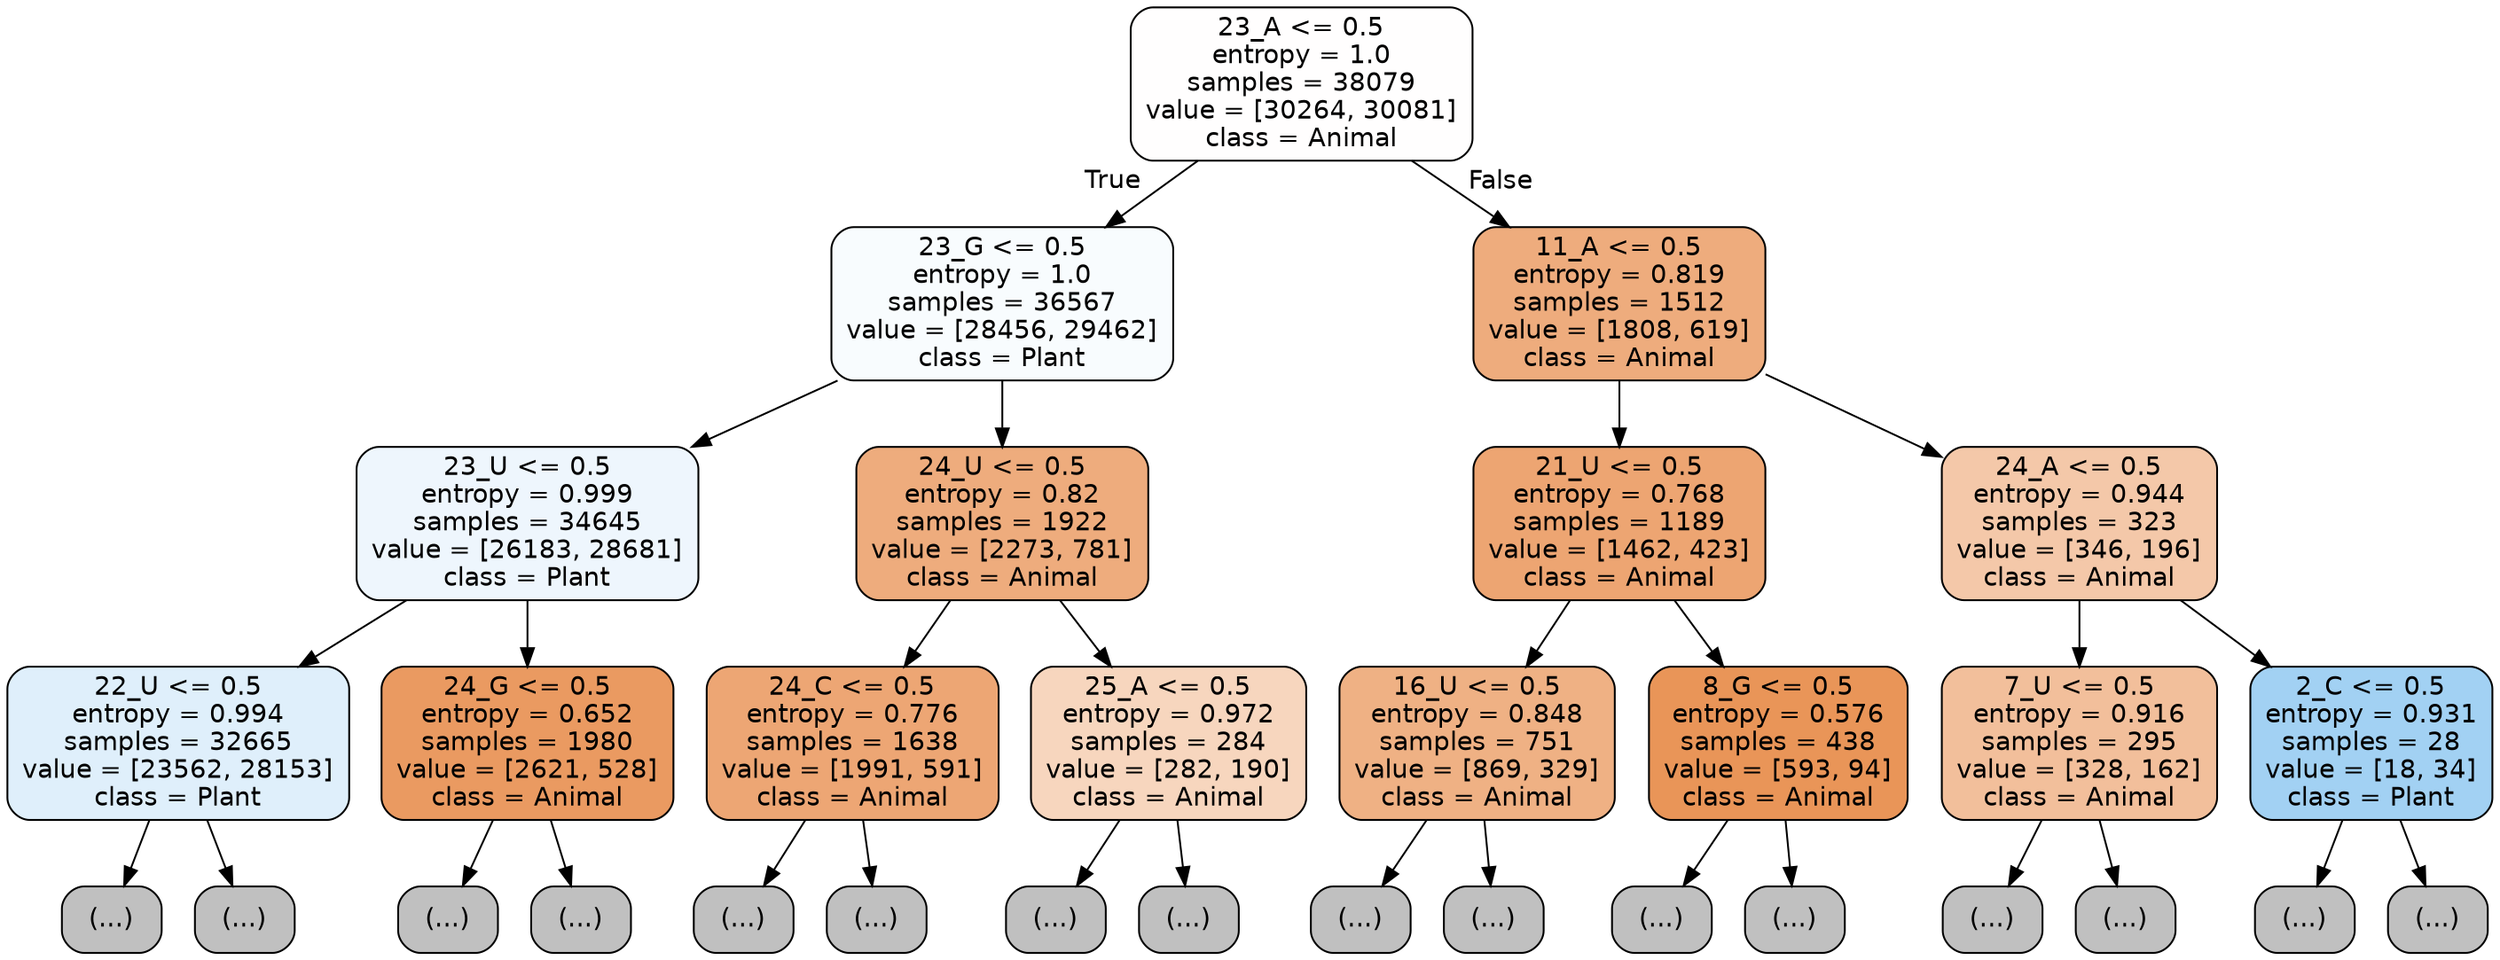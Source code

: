 digraph Tree {
node [shape=box, style="filled, rounded", color="black", fontname="helvetica"] ;
edge [fontname="helvetica"] ;
0 [label="23_A <= 0.5\nentropy = 1.0\nsamples = 38079\nvalue = [30264, 30081]\nclass = Animal", fillcolor="#fffefe"] ;
1 [label="23_G <= 0.5\nentropy = 1.0\nsamples = 36567\nvalue = [28456, 29462]\nclass = Plant", fillcolor="#f8fcfe"] ;
0 -> 1 [labeldistance=2.5, labelangle=45, headlabel="True"] ;
2 [label="23_U <= 0.5\nentropy = 0.999\nsamples = 34645\nvalue = [26183, 28681]\nclass = Plant", fillcolor="#eef6fd"] ;
1 -> 2 ;
3 [label="22_U <= 0.5\nentropy = 0.994\nsamples = 32665\nvalue = [23562, 28153]\nclass = Plant", fillcolor="#dfeffb"] ;
2 -> 3 ;
4 [label="(...)", fillcolor="#C0C0C0"] ;
3 -> 4 ;
12929 [label="(...)", fillcolor="#C0C0C0"] ;
3 -> 12929 ;
14484 [label="24_G <= 0.5\nentropy = 0.652\nsamples = 1980\nvalue = [2621, 528]\nclass = Animal", fillcolor="#ea9a61"] ;
2 -> 14484 ;
14485 [label="(...)", fillcolor="#C0C0C0"] ;
14484 -> 14485 ;
15078 [label="(...)", fillcolor="#C0C0C0"] ;
14484 -> 15078 ;
15201 [label="24_U <= 0.5\nentropy = 0.82\nsamples = 1922\nvalue = [2273, 781]\nclass = Animal", fillcolor="#eeac7d"] ;
1 -> 15201 ;
15202 [label="24_C <= 0.5\nentropy = 0.776\nsamples = 1638\nvalue = [1991, 591]\nclass = Animal", fillcolor="#eda674"] ;
15201 -> 15202 ;
15203 [label="(...)", fillcolor="#C0C0C0"] ;
15202 -> 15203 ;
15710 [label="(...)", fillcolor="#C0C0C0"] ;
15202 -> 15710 ;
15829 [label="25_A <= 0.5\nentropy = 0.972\nsamples = 284\nvalue = [282, 190]\nclass = Animal", fillcolor="#f7d6be"] ;
15201 -> 15829 ;
15830 [label="(...)", fillcolor="#C0C0C0"] ;
15829 -> 15830 ;
15969 [label="(...)", fillcolor="#C0C0C0"] ;
15829 -> 15969 ;
15974 [label="11_A <= 0.5\nentropy = 0.819\nsamples = 1512\nvalue = [1808, 619]\nclass = Animal", fillcolor="#eeac7d"] ;
0 -> 15974 [labeldistance=2.5, labelangle=-45, headlabel="False"] ;
15975 [label="21_U <= 0.5\nentropy = 0.768\nsamples = 1189\nvalue = [1462, 423]\nclass = Animal", fillcolor="#eda572"] ;
15974 -> 15975 ;
15976 [label="16_U <= 0.5\nentropy = 0.848\nsamples = 751\nvalue = [869, 329]\nclass = Animal", fillcolor="#efb184"] ;
15975 -> 15976 ;
15977 [label="(...)", fillcolor="#C0C0C0"] ;
15976 -> 15977 ;
16274 [label="(...)", fillcolor="#C0C0C0"] ;
15976 -> 16274 ;
16365 [label="8_G <= 0.5\nentropy = 0.576\nsamples = 438\nvalue = [593, 94]\nclass = Animal", fillcolor="#e99558"] ;
15975 -> 16365 ;
16366 [label="(...)", fillcolor="#C0C0C0"] ;
16365 -> 16366 ;
16453 [label="(...)", fillcolor="#C0C0C0"] ;
16365 -> 16453 ;
16500 [label="24_A <= 0.5\nentropy = 0.944\nsamples = 323\nvalue = [346, 196]\nclass = Animal", fillcolor="#f4c8a9"] ;
15974 -> 16500 ;
16501 [label="7_U <= 0.5\nentropy = 0.916\nsamples = 295\nvalue = [328, 162]\nclass = Animal", fillcolor="#f2bf9b"] ;
16500 -> 16501 ;
16502 [label="(...)", fillcolor="#C0C0C0"] ;
16501 -> 16502 ;
16631 [label="(...)", fillcolor="#C0C0C0"] ;
16501 -> 16631 ;
16678 [label="2_C <= 0.5\nentropy = 0.931\nsamples = 28\nvalue = [18, 34]\nclass = Plant", fillcolor="#a2d1f3"] ;
16500 -> 16678 ;
16679 [label="(...)", fillcolor="#C0C0C0"] ;
16678 -> 16679 ;
16696 [label="(...)", fillcolor="#C0C0C0"] ;
16678 -> 16696 ;
}